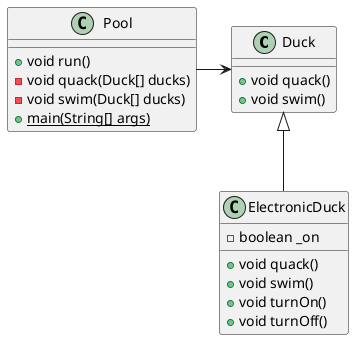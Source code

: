 @startuml

class Duck{
    + void quack()
    + void swim()
}

class ElectronicDuck{
    - boolean _on
    + void quack()
    + void swim()
    + void turnOn()
    + void turnOff()
}

class Pool{
    + void run()
    - void quack(Duck[] ducks)
    - void swim(Duck[] ducks)
    {static} + main(String[] args)
}

Duck ^-- ElectronicDuck
Pool -> Duck

@enduml